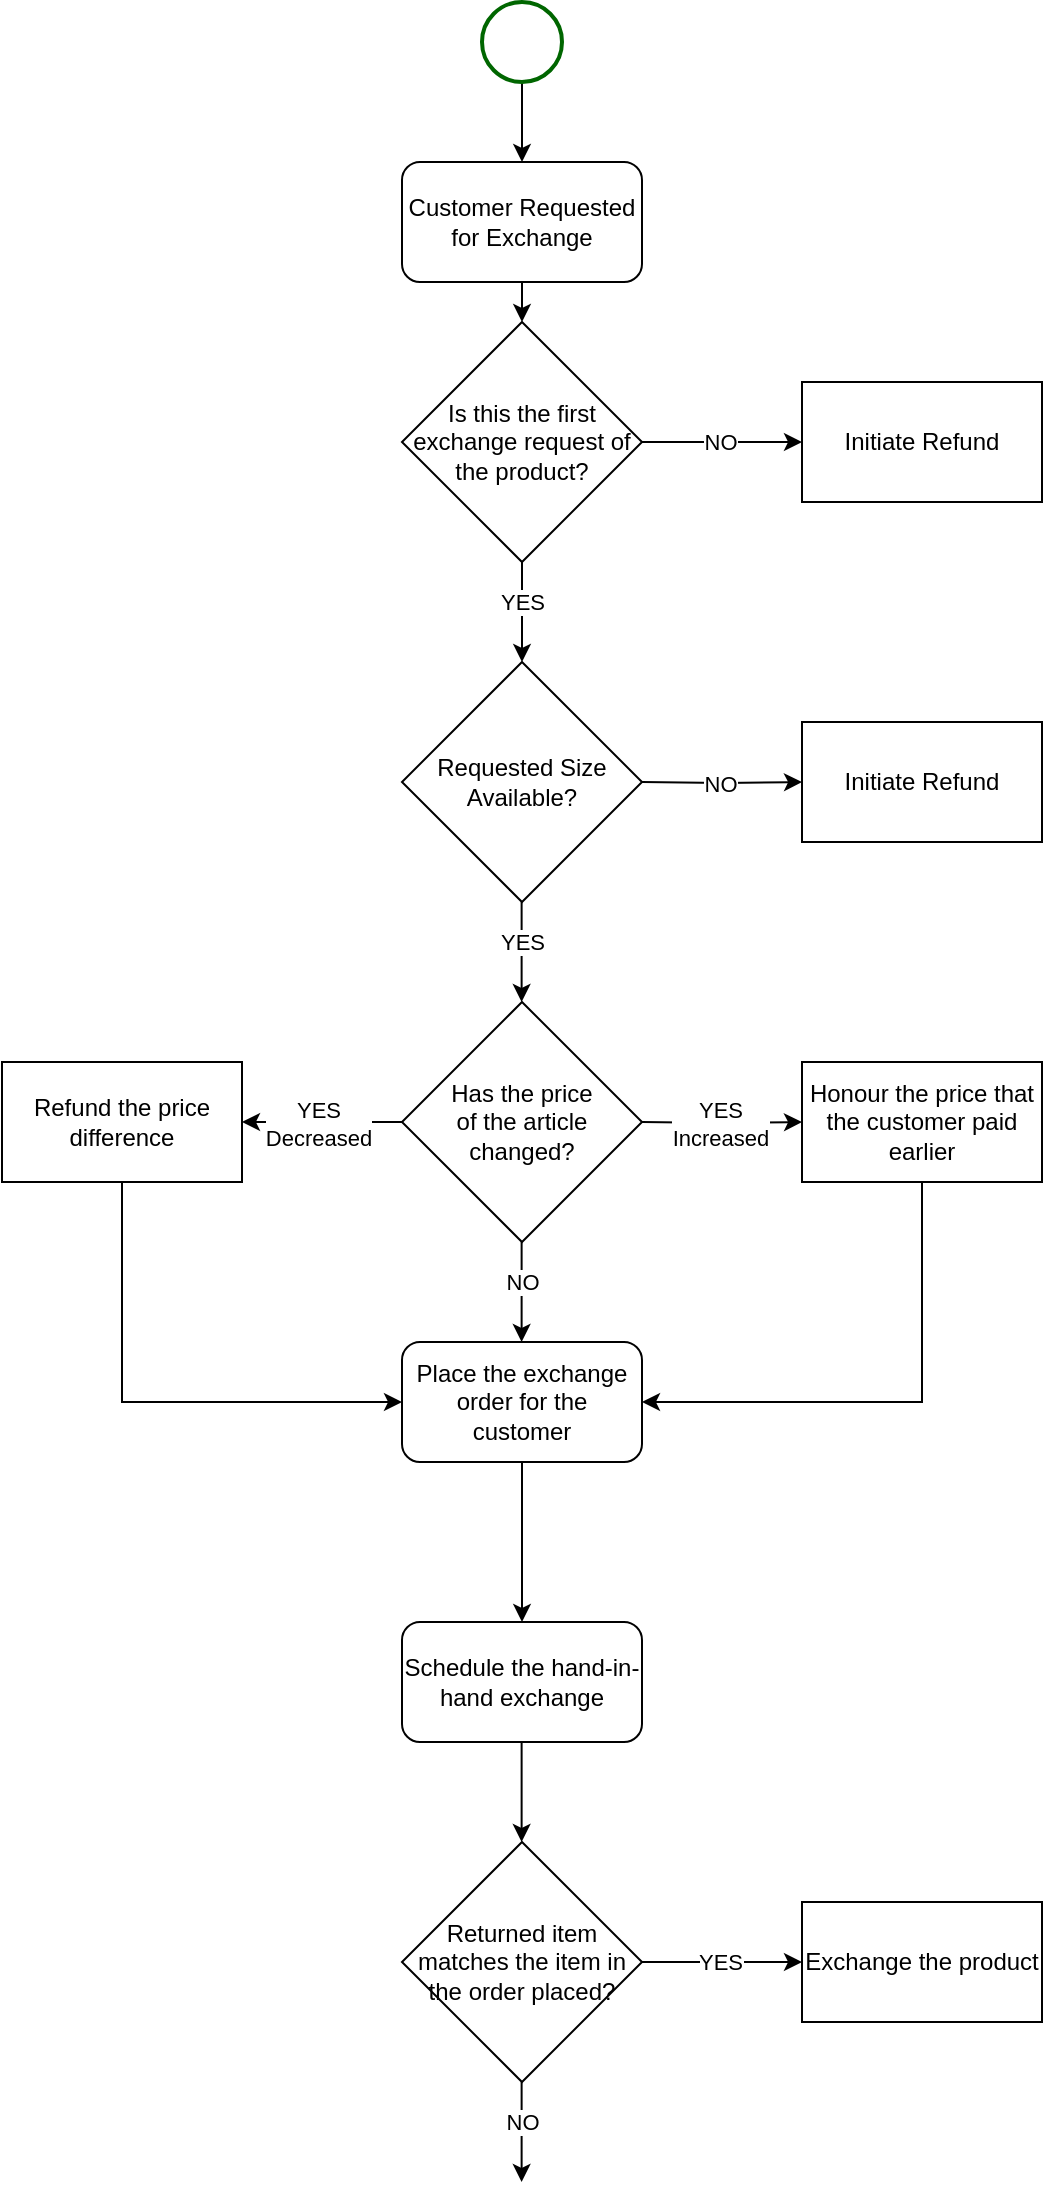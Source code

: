 <mxfile version="21.7.2" type="github">
  <diagram name="Page-1" id="W3rRGqENTHbZlLEFgb1b">
    <mxGraphModel dx="646" dy="294" grid="1" gridSize="10" guides="1" tooltips="1" connect="1" arrows="1" fold="1" page="1" pageScale="1" pageWidth="850" pageHeight="1100" math="0" shadow="0">
      <root>
        <mxCell id="0" />
        <mxCell id="1" parent="0" />
        <mxCell id="ScidtNdO1ESNn-v9GQUH-6" style="edgeStyle=orthogonalEdgeStyle;rounded=0;orthogonalLoop=1;jettySize=auto;html=1;exitX=0.5;exitY=1;exitDx=0;exitDy=0;entryX=0.5;entryY=0;entryDx=0;entryDy=0;" parent="1" source="ScidtNdO1ESNn-v9GQUH-1" target="ScidtNdO1ESNn-v9GQUH-5" edge="1">
          <mxGeometry relative="1" as="geometry" />
        </mxCell>
        <mxCell id="ScidtNdO1ESNn-v9GQUH-1" value="Customer Requested for Exchange" style="rounded=1;whiteSpace=wrap;html=1;" parent="1" vertex="1">
          <mxGeometry x="357" y="120" width="120" height="60" as="geometry" />
        </mxCell>
        <mxCell id="ScidtNdO1ESNn-v9GQUH-4" style="edgeStyle=orthogonalEdgeStyle;rounded=0;orthogonalLoop=1;jettySize=auto;html=1;exitX=0.5;exitY=1;exitDx=0;exitDy=0;exitPerimeter=0;entryX=0.5;entryY=0;entryDx=0;entryDy=0;" parent="1" source="ScidtNdO1ESNn-v9GQUH-2" target="ScidtNdO1ESNn-v9GQUH-1" edge="1">
          <mxGeometry relative="1" as="geometry" />
        </mxCell>
        <mxCell id="ScidtNdO1ESNn-v9GQUH-2" value="" style="strokeWidth=2;html=1;shape=mxgraph.flowchart.start_2;whiteSpace=wrap;strokeColor=#006600;" parent="1" vertex="1">
          <mxGeometry x="397" y="40" width="40" height="40" as="geometry" />
        </mxCell>
        <mxCell id="ScidtNdO1ESNn-v9GQUH-12" style="edgeStyle=orthogonalEdgeStyle;rounded=0;orthogonalLoop=1;jettySize=auto;html=1;exitX=1;exitY=0.5;exitDx=0;exitDy=0;entryX=0;entryY=0.5;entryDx=0;entryDy=0;" parent="1" source="ScidtNdO1ESNn-v9GQUH-5" target="ScidtNdO1ESNn-v9GQUH-7" edge="1">
          <mxGeometry relative="1" as="geometry" />
        </mxCell>
        <mxCell id="ScidtNdO1ESNn-v9GQUH-13" value="NO" style="edgeLabel;html=1;align=center;verticalAlign=middle;resizable=0;points=[];" parent="ScidtNdO1ESNn-v9GQUH-12" vertex="1" connectable="0">
          <mxGeometry x="-0.033" relative="1" as="geometry">
            <mxPoint as="offset" />
          </mxGeometry>
        </mxCell>
        <mxCell id="ScidtNdO1ESNn-v9GQUH-14" style="edgeStyle=orthogonalEdgeStyle;rounded=0;orthogonalLoop=1;jettySize=auto;html=1;exitX=0.5;exitY=1;exitDx=0;exitDy=0;" parent="1" source="ScidtNdO1ESNn-v9GQUH-5" edge="1">
          <mxGeometry relative="1" as="geometry">
            <mxPoint x="417" y="370" as="targetPoint" />
          </mxGeometry>
        </mxCell>
        <mxCell id="oCVxNS5rtqSEk9UW2aVz-1" value="YES" style="edgeLabel;html=1;align=center;verticalAlign=middle;resizable=0;points=[];" parent="ScidtNdO1ESNn-v9GQUH-14" vertex="1" connectable="0">
          <mxGeometry x="-0.208" relative="1" as="geometry">
            <mxPoint as="offset" />
          </mxGeometry>
        </mxCell>
        <mxCell id="ScidtNdO1ESNn-v9GQUH-5" value="Is this the first exchange request of the product?" style="rhombus;whiteSpace=wrap;html=1;" parent="1" vertex="1">
          <mxGeometry x="357" y="200" width="120" height="120" as="geometry" />
        </mxCell>
        <mxCell id="ScidtNdO1ESNn-v9GQUH-7" value="Initiate Refund" style="whiteSpace=wrap;html=1;" parent="1" vertex="1">
          <mxGeometry x="557" y="230" width="120" height="60" as="geometry" />
        </mxCell>
        <mxCell id="JA2g4LetsIYO5BSw-Kvd-1" value="Requested Size Available?" style="rhombus;whiteSpace=wrap;html=1;" parent="1" vertex="1">
          <mxGeometry x="357" y="370" width="120" height="120" as="geometry" />
        </mxCell>
        <mxCell id="JA2g4LetsIYO5BSw-Kvd-2" style="edgeStyle=orthogonalEdgeStyle;rounded=0;orthogonalLoop=1;jettySize=auto;html=1;exitX=1;exitY=0.5;exitDx=0;exitDy=0;entryX=0;entryY=0.5;entryDx=0;entryDy=0;" parent="1" target="JA2g4LetsIYO5BSw-Kvd-4" edge="1">
          <mxGeometry relative="1" as="geometry">
            <mxPoint x="477" y="430" as="sourcePoint" />
          </mxGeometry>
        </mxCell>
        <mxCell id="JA2g4LetsIYO5BSw-Kvd-3" value="NO" style="edgeLabel;html=1;align=center;verticalAlign=middle;resizable=0;points=[];" parent="JA2g4LetsIYO5BSw-Kvd-2" vertex="1" connectable="0">
          <mxGeometry x="-0.033" relative="1" as="geometry">
            <mxPoint as="offset" />
          </mxGeometry>
        </mxCell>
        <mxCell id="JA2g4LetsIYO5BSw-Kvd-4" value="Initiate Refund" style="whiteSpace=wrap;html=1;" parent="1" vertex="1">
          <mxGeometry x="557" y="400" width="120" height="60" as="geometry" />
        </mxCell>
        <mxCell id="oCVxNS5rtqSEk9UW2aVz-3" style="edgeStyle=orthogonalEdgeStyle;rounded=0;orthogonalLoop=1;jettySize=auto;html=1;exitX=0.5;exitY=1;exitDx=0;exitDy=0;" parent="1" edge="1">
          <mxGeometry relative="1" as="geometry">
            <mxPoint x="416.81" y="540" as="targetPoint" />
            <mxPoint x="416.81" y="490" as="sourcePoint" />
          </mxGeometry>
        </mxCell>
        <mxCell id="oCVxNS5rtqSEk9UW2aVz-4" value="YES" style="edgeLabel;html=1;align=center;verticalAlign=middle;resizable=0;points=[];" parent="oCVxNS5rtqSEk9UW2aVz-3" vertex="1" connectable="0">
          <mxGeometry x="-0.208" relative="1" as="geometry">
            <mxPoint as="offset" />
          </mxGeometry>
        </mxCell>
        <mxCell id="oCVxNS5rtqSEk9UW2aVz-17" value="" style="edgeStyle=orthogonalEdgeStyle;rounded=0;orthogonalLoop=1;jettySize=auto;html=1;" parent="1" source="oCVxNS5rtqSEk9UW2aVz-5" target="oCVxNS5rtqSEk9UW2aVz-16" edge="1">
          <mxGeometry relative="1" as="geometry" />
        </mxCell>
        <mxCell id="oCVxNS5rtqSEk9UW2aVz-18" value="YES&lt;br&gt;Decreased" style="edgeLabel;html=1;align=center;verticalAlign=middle;resizable=0;points=[];" parent="oCVxNS5rtqSEk9UW2aVz-17" vertex="1" connectable="0">
          <mxGeometry x="0.061" y="1" relative="1" as="geometry">
            <mxPoint as="offset" />
          </mxGeometry>
        </mxCell>
        <mxCell id="oCVxNS5rtqSEk9UW2aVz-5" value="Has the price&lt;br&gt;of the article&lt;br&gt;changed?" style="rhombus;whiteSpace=wrap;html=1;" parent="1" vertex="1">
          <mxGeometry x="357" y="540" width="120" height="120" as="geometry" />
        </mxCell>
        <mxCell id="oCVxNS5rtqSEk9UW2aVz-6" style="edgeStyle=orthogonalEdgeStyle;rounded=0;orthogonalLoop=1;jettySize=auto;html=1;exitX=1;exitY=0.5;exitDx=0;exitDy=0;entryX=0;entryY=0.5;entryDx=0;entryDy=0;" parent="1" target="oCVxNS5rtqSEk9UW2aVz-8" edge="1">
          <mxGeometry relative="1" as="geometry">
            <mxPoint x="477" y="600" as="sourcePoint" />
          </mxGeometry>
        </mxCell>
        <mxCell id="oCVxNS5rtqSEk9UW2aVz-7" value="YES&lt;br&gt;Increased" style="edgeLabel;html=1;align=center;verticalAlign=middle;resizable=0;points=[];" parent="oCVxNS5rtqSEk9UW2aVz-6" vertex="1" connectable="0">
          <mxGeometry x="-0.033" relative="1" as="geometry">
            <mxPoint as="offset" />
          </mxGeometry>
        </mxCell>
        <mxCell id="oCVxNS5rtqSEk9UW2aVz-23" style="edgeStyle=orthogonalEdgeStyle;rounded=0;orthogonalLoop=1;jettySize=auto;html=1;entryX=1;entryY=0.5;entryDx=0;entryDy=0;" parent="1" source="oCVxNS5rtqSEk9UW2aVz-8" target="oCVxNS5rtqSEk9UW2aVz-21" edge="1">
          <mxGeometry relative="1" as="geometry">
            <Array as="points">
              <mxPoint x="617" y="740" />
            </Array>
          </mxGeometry>
        </mxCell>
        <mxCell id="oCVxNS5rtqSEk9UW2aVz-8" value="Honour the price that the customer paid earlier" style="whiteSpace=wrap;html=1;" parent="1" vertex="1">
          <mxGeometry x="557" y="570" width="120" height="60" as="geometry" />
        </mxCell>
        <mxCell id="oCVxNS5rtqSEk9UW2aVz-9" style="edgeStyle=orthogonalEdgeStyle;rounded=0;orthogonalLoop=1;jettySize=auto;html=1;exitX=0.5;exitY=1;exitDx=0;exitDy=0;" parent="1" edge="1">
          <mxGeometry relative="1" as="geometry">
            <mxPoint x="416.81" y="710" as="targetPoint" />
            <mxPoint x="416.81" y="660" as="sourcePoint" />
          </mxGeometry>
        </mxCell>
        <mxCell id="oCVxNS5rtqSEk9UW2aVz-10" value="NO" style="edgeLabel;html=1;align=center;verticalAlign=middle;resizable=0;points=[];" parent="oCVxNS5rtqSEk9UW2aVz-9" vertex="1" connectable="0">
          <mxGeometry x="-0.208" relative="1" as="geometry">
            <mxPoint as="offset" />
          </mxGeometry>
        </mxCell>
        <mxCell id="oCVxNS5rtqSEk9UW2aVz-24" style="edgeStyle=orthogonalEdgeStyle;rounded=0;orthogonalLoop=1;jettySize=auto;html=1;exitX=0.5;exitY=1;exitDx=0;exitDy=0;entryX=0;entryY=0.5;entryDx=0;entryDy=0;" parent="1" source="oCVxNS5rtqSEk9UW2aVz-16" target="oCVxNS5rtqSEk9UW2aVz-21" edge="1">
          <mxGeometry relative="1" as="geometry" />
        </mxCell>
        <mxCell id="oCVxNS5rtqSEk9UW2aVz-16" value="Refund the price difference" style="whiteSpace=wrap;html=1;" parent="1" vertex="1">
          <mxGeometry x="157" y="570" width="120" height="60" as="geometry" />
        </mxCell>
        <mxCell id="oCVxNS5rtqSEk9UW2aVz-26" value="" style="edgeStyle=orthogonalEdgeStyle;rounded=0;orthogonalLoop=1;jettySize=auto;html=1;" parent="1" source="oCVxNS5rtqSEk9UW2aVz-21" edge="1">
          <mxGeometry relative="1" as="geometry">
            <mxPoint x="417" y="850" as="targetPoint" />
          </mxGeometry>
        </mxCell>
        <mxCell id="oCVxNS5rtqSEk9UW2aVz-21" value="Place the exchange order for the customer" style="rounded=1;whiteSpace=wrap;html=1;" parent="1" vertex="1">
          <mxGeometry x="357" y="710" width="120" height="60" as="geometry" />
        </mxCell>
        <mxCell id="NZ-VTRtyp2TgSuCaYria-1" value="Schedule the hand-in-hand exchange" style="rounded=1;whiteSpace=wrap;html=1;" vertex="1" parent="1">
          <mxGeometry x="357" y="850" width="120" height="60" as="geometry" />
        </mxCell>
        <mxCell id="NZ-VTRtyp2TgSuCaYria-2" style="edgeStyle=orthogonalEdgeStyle;rounded=0;orthogonalLoop=1;jettySize=auto;html=1;exitX=0.5;exitY=1;exitDx=0;exitDy=0;" edge="1" parent="1">
          <mxGeometry relative="1" as="geometry">
            <mxPoint x="416.81" y="960" as="targetPoint" />
            <mxPoint x="416.81" y="910" as="sourcePoint" />
          </mxGeometry>
        </mxCell>
        <mxCell id="NZ-VTRtyp2TgSuCaYria-4" value="Returned item matches the item in the order placed?" style="rhombus;whiteSpace=wrap;html=1;" vertex="1" parent="1">
          <mxGeometry x="357" y="960" width="120" height="120" as="geometry" />
        </mxCell>
        <mxCell id="NZ-VTRtyp2TgSuCaYria-5" style="edgeStyle=orthogonalEdgeStyle;rounded=0;orthogonalLoop=1;jettySize=auto;html=1;exitX=0.5;exitY=1;exitDx=0;exitDy=0;" edge="1" parent="1">
          <mxGeometry relative="1" as="geometry">
            <mxPoint x="416.81" y="1130" as="targetPoint" />
            <mxPoint x="416.81" y="1080" as="sourcePoint" />
          </mxGeometry>
        </mxCell>
        <mxCell id="NZ-VTRtyp2TgSuCaYria-6" value="NO" style="edgeLabel;html=1;align=center;verticalAlign=middle;resizable=0;points=[];" vertex="1" connectable="0" parent="NZ-VTRtyp2TgSuCaYria-5">
          <mxGeometry x="-0.208" relative="1" as="geometry">
            <mxPoint as="offset" />
          </mxGeometry>
        </mxCell>
        <mxCell id="NZ-VTRtyp2TgSuCaYria-7" style="edgeStyle=orthogonalEdgeStyle;rounded=0;orthogonalLoop=1;jettySize=auto;html=1;exitX=1;exitY=0.5;exitDx=0;exitDy=0;entryX=0;entryY=0.5;entryDx=0;entryDy=0;" edge="1" parent="1">
          <mxGeometry relative="1" as="geometry">
            <mxPoint x="477" y="1020" as="sourcePoint" />
            <mxPoint x="557" y="1020" as="targetPoint" />
          </mxGeometry>
        </mxCell>
        <mxCell id="NZ-VTRtyp2TgSuCaYria-8" value="YES" style="edgeLabel;html=1;align=center;verticalAlign=middle;resizable=0;points=[];" vertex="1" connectable="0" parent="NZ-VTRtyp2TgSuCaYria-7">
          <mxGeometry x="-0.033" relative="1" as="geometry">
            <mxPoint as="offset" />
          </mxGeometry>
        </mxCell>
        <mxCell id="NZ-VTRtyp2TgSuCaYria-10" value="Exchange the product" style="whiteSpace=wrap;html=1;" vertex="1" parent="1">
          <mxGeometry x="557" y="990" width="120" height="60" as="geometry" />
        </mxCell>
      </root>
    </mxGraphModel>
  </diagram>
</mxfile>
